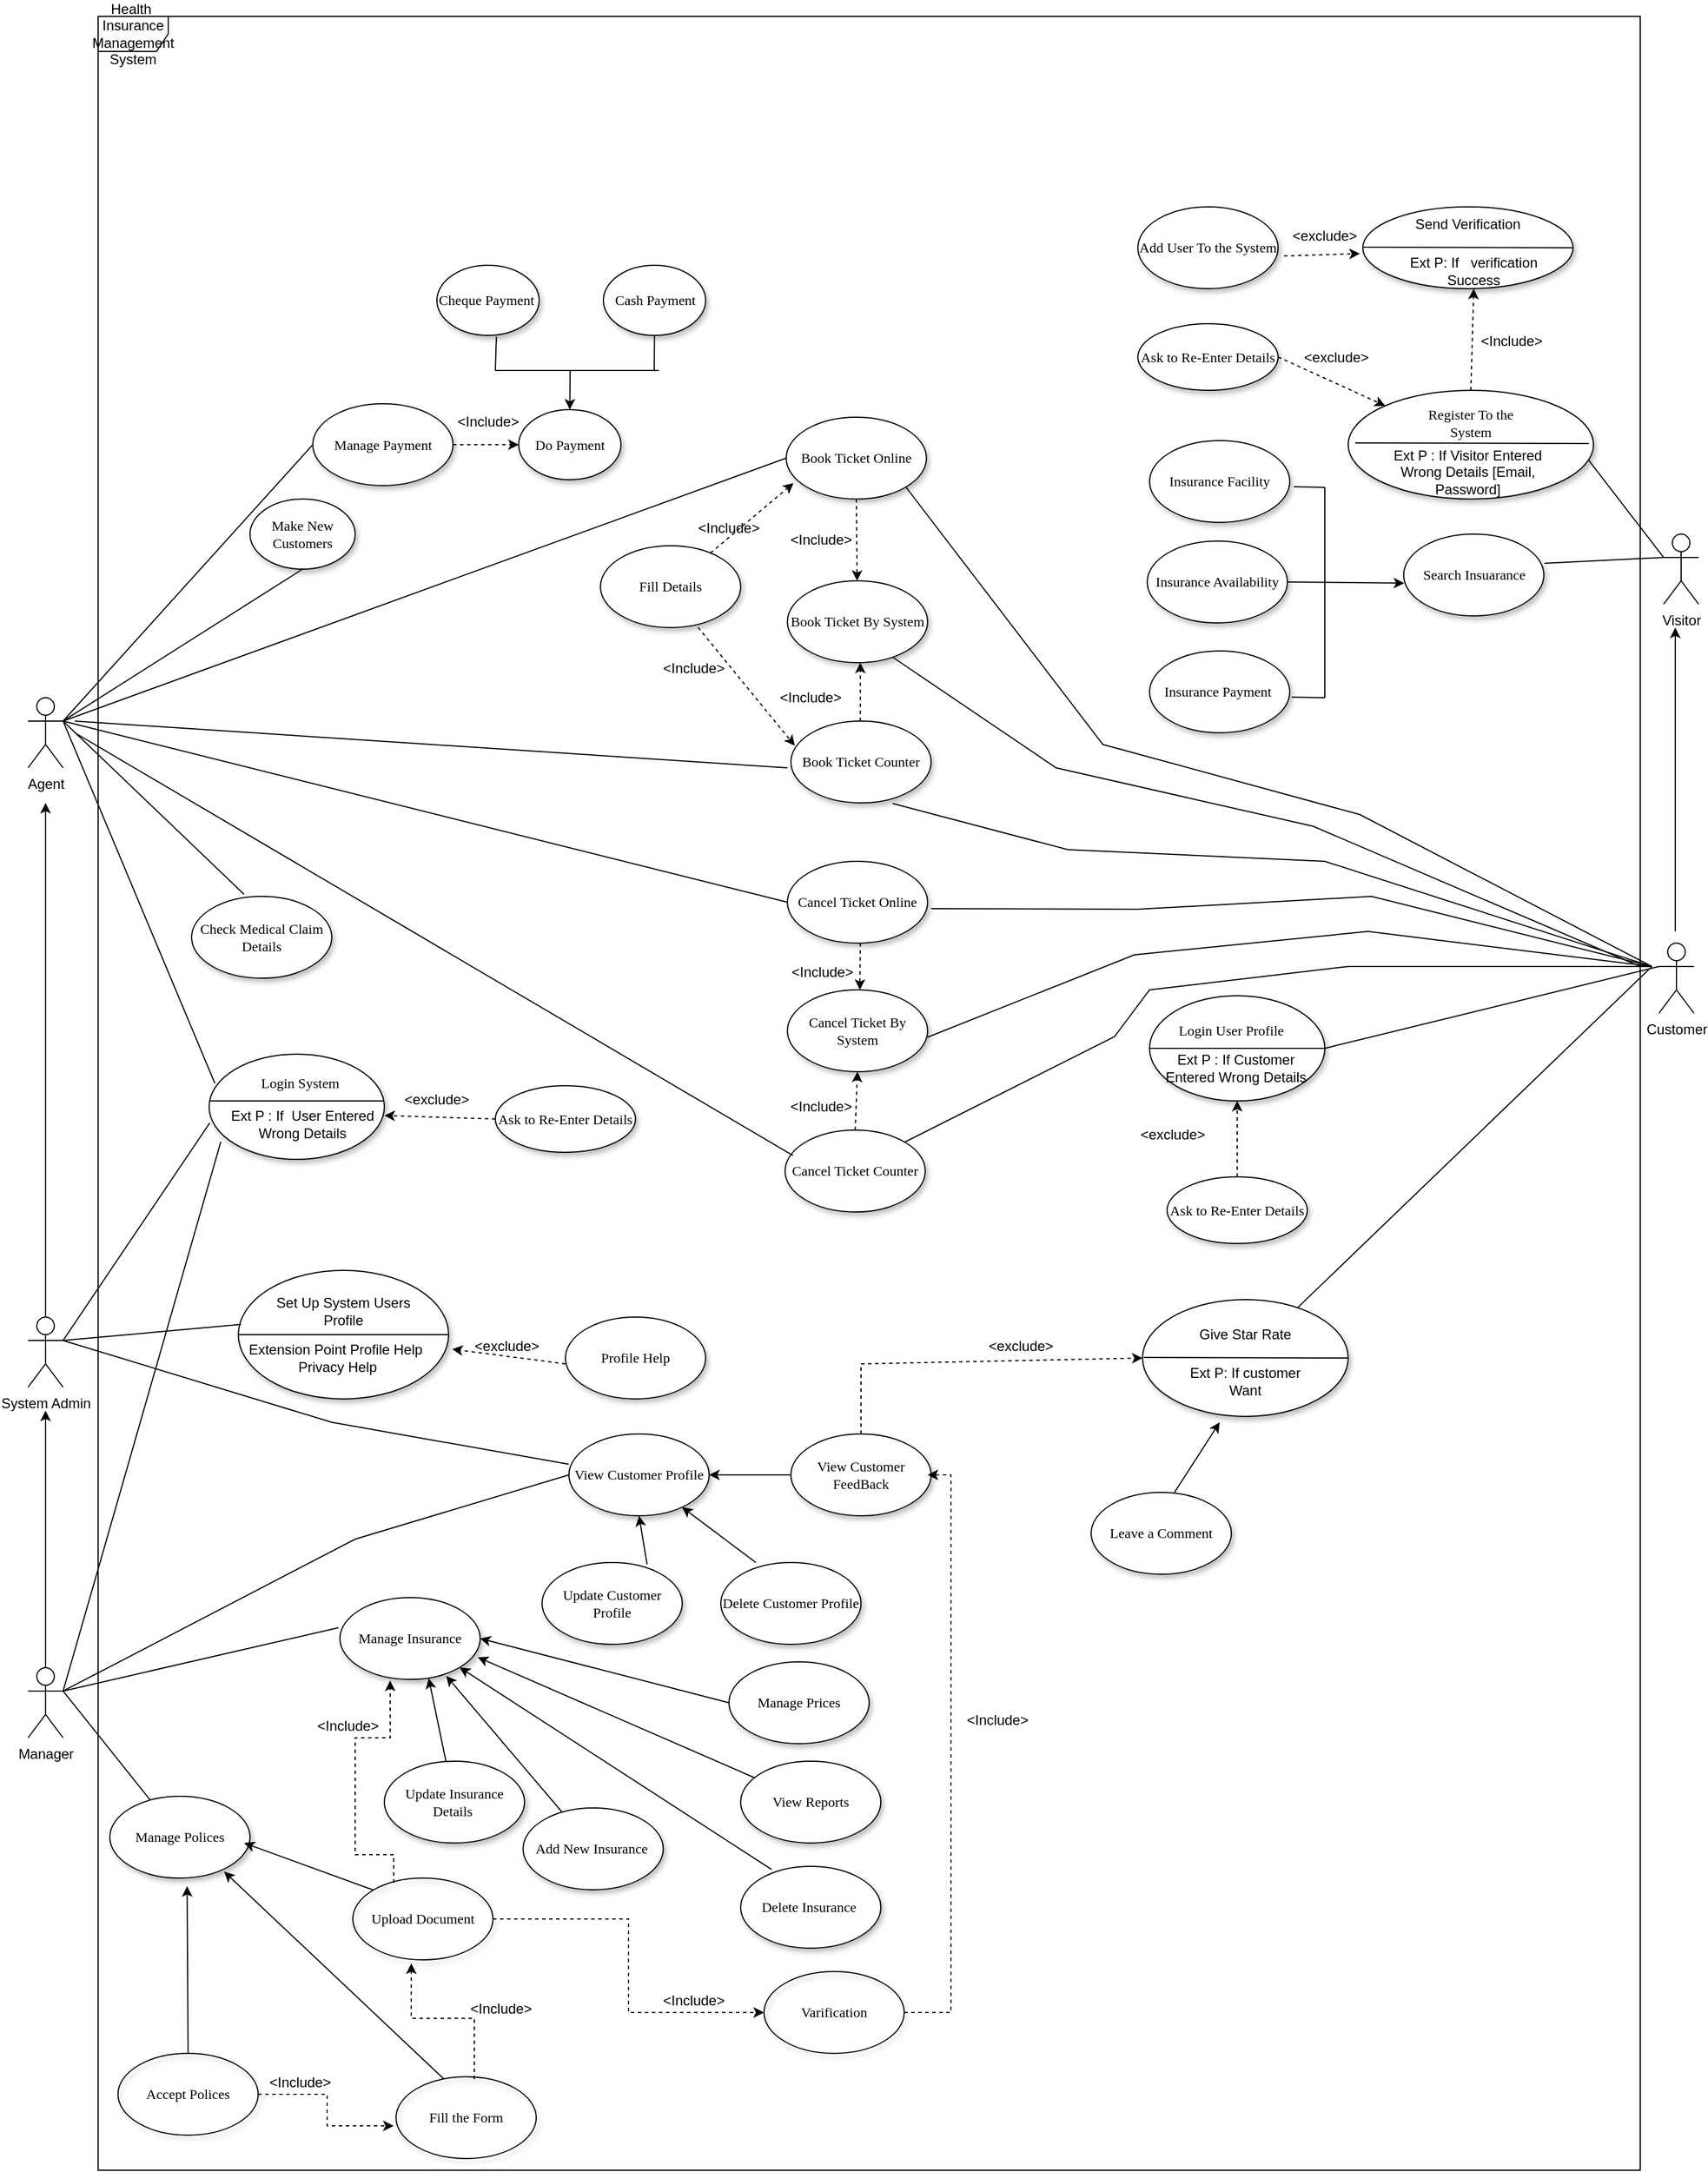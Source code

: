 <mxfile version="17.1.3" type="github"><diagram id="uJGwPPdDTHX9QC8XKyuE" name="Page-1"><mxGraphModel dx="572" dy="1862" grid="1" gridSize="10" guides="1" tooltips="1" connect="1" arrows="1" fold="1" page="1" pageScale="1" pageWidth="850" pageHeight="1100" math="0" shadow="0"><root><mxCell id="0"/><mxCell id="1" parent="0"/><mxCell id="yKrnhrEs9fii8439QQP5-1" value="Health&amp;nbsp; Insurance Management System" style="shape=umlFrame;whiteSpace=wrap;html=1;" parent="1" vertex="1"><mxGeometry x="1500" y="-363" width="1320" height="1843" as="geometry"/></mxCell><mxCell id="yKrnhrEs9fii8439QQP5-2" value="" style="ellipse;whiteSpace=wrap;html=1;rounded=0;shadow=1;comic=0;labelBackgroundColor=none;strokeWidth=1;fontFamily=Verdana;fontSize=12;align=center;" parent="1" vertex="1"><mxGeometry x="1595" y="525" width="150" height="90" as="geometry"/></mxCell><mxCell id="yKrnhrEs9fii8439QQP5-3" value="System Admin" style="shape=umlActor;verticalLabelPosition=bottom;verticalAlign=top;html=1;outlineConnect=0;" parent="1" vertex="1"><mxGeometry x="1440" y="750" width="30" height="60" as="geometry"/></mxCell><mxCell id="yKrnhrEs9fii8439QQP5-4" value="&amp;lt;Include&amp;gt;" style="text;html=1;strokeColor=none;fillColor=none;align=center;verticalAlign=middle;whiteSpace=wrap;rounded=0;" parent="1" vertex="1"><mxGeometry x="2089" y="555" width="60" height="30" as="geometry"/></mxCell><mxCell id="yKrnhrEs9fii8439QQP5-5" value="Fill Details" style="ellipse;whiteSpace=wrap;html=1;rounded=0;shadow=1;comic=0;labelBackgroundColor=none;strokeWidth=1;fontFamily=Verdana;fontSize=12;align=center;" parent="1" vertex="1"><mxGeometry x="1930" y="90" width="120" height="70" as="geometry"/></mxCell><mxCell id="yKrnhrEs9fii8439QQP5-6" value="" style="endArrow=classic;html=1;rounded=0;dashed=1;entryX=0.052;entryY=0.805;entryDx=0;entryDy=0;entryPerimeter=0;" parent="1" source="yKrnhrEs9fii8439QQP5-5" target="yKrnhrEs9fii8439QQP5-52" edge="1"><mxGeometry width="50" height="50" relative="1" as="geometry"><mxPoint x="610" y="120" as="sourcePoint"/><mxPoint x="1990" y="260" as="targetPoint"/><Array as="points"/></mxGeometry></mxCell><mxCell id="yKrnhrEs9fii8439QQP5-7" value="" style="endArrow=classic;html=1;rounded=0;dashed=1;exitX=0.696;exitY=0.998;exitDx=0;exitDy=0;exitPerimeter=0;entryX=0.028;entryY=0.301;entryDx=0;entryDy=0;entryPerimeter=0;" parent="1" source="yKrnhrEs9fii8439QQP5-5" target="yKrnhrEs9fii8439QQP5-56" edge="1"><mxGeometry width="50" height="50" relative="1" as="geometry"><mxPoint x="722.677" y="254.663" as="sourcePoint"/><mxPoint x="1860" y="470" as="targetPoint"/><Array as="points"/></mxGeometry></mxCell><mxCell id="yKrnhrEs9fii8439QQP5-8" value="&amp;lt;Include&amp;gt;" style="text;html=1;strokeColor=none;fillColor=none;align=center;verticalAlign=middle;whiteSpace=wrap;rounded=0;" parent="1" vertex="1"><mxGeometry x="1803.75" y="-31.5" width="60" height="30" as="geometry"/></mxCell><mxCell id="yKrnhrEs9fii8439QQP5-9" value="Visitor" style="shape=umlActor;verticalLabelPosition=bottom;verticalAlign=top;html=1;outlineConnect=0;" parent="1" vertex="1"><mxGeometry x="2840" y="80" width="30" height="60" as="geometry"/></mxCell><mxCell id="yKrnhrEs9fii8439QQP5-10" value="" style="ellipse;whiteSpace=wrap;html=1;rounded=0;shadow=1;comic=0;labelBackgroundColor=none;strokeWidth=1;fontFamily=Verdana;fontSize=12;align=center;" parent="1" vertex="1"><mxGeometry x="2570" y="-43" width="210" height="93" as="geometry"/></mxCell><mxCell id="yKrnhrEs9fii8439QQP5-11" value="Ext P : If Visitor Entered Wrong Details [Email, Password]" style="text;html=1;strokeColor=none;fillColor=none;align=center;verticalAlign=middle;whiteSpace=wrap;rounded=0;" parent="1" vertex="1"><mxGeometry x="2605" y="11.5" width="135" height="30" as="geometry"/></mxCell><mxCell id="yKrnhrEs9fii8439QQP5-12" value="&lt;span style=&quot;font-family: &amp;#34;verdana&amp;#34;&quot;&gt;Register To the System&lt;/span&gt;" style="text;html=1;strokeColor=none;fillColor=none;align=center;verticalAlign=middle;whiteSpace=wrap;rounded=0;" parent="1" vertex="1"><mxGeometry x="2630" y="-30" width="90" height="30" as="geometry"/></mxCell><mxCell id="yKrnhrEs9fii8439QQP5-13" value="" style="endArrow=none;html=1;rounded=0;exitX=0;exitY=0.5;exitDx=0;exitDy=0;entryX=1;entryY=0.5;entryDx=0;entryDy=0;" parent="1" edge="1"><mxGeometry width="50" height="50" relative="1" as="geometry"><mxPoint x="2576" y="2" as="sourcePoint"/><mxPoint x="2776" y="2.5" as="targetPoint"/></mxGeometry></mxCell><mxCell id="yKrnhrEs9fii8439QQP5-14" value="Ask to Re-Enter Details" style="ellipse;whiteSpace=wrap;html=1;rounded=0;shadow=1;comic=0;labelBackgroundColor=none;strokeWidth=1;fontFamily=Verdana;fontSize=12;align=center;" parent="1" vertex="1"><mxGeometry x="2390" y="-100" width="120" height="57" as="geometry"/></mxCell><mxCell id="yKrnhrEs9fii8439QQP5-15" value="&amp;lt;exclude&amp;gt;" style="text;html=1;strokeColor=none;fillColor=none;align=center;verticalAlign=middle;whiteSpace=wrap;rounded=0;" parent="1" vertex="1"><mxGeometry x="2530" y="-86.5" width="60" height="30" as="geometry"/></mxCell><mxCell id="yKrnhrEs9fii8439QQP5-16" value="" style="endArrow=classic;html=1;rounded=0;dashed=1;exitX=1;exitY=0.5;exitDx=0;exitDy=0;" parent="1" source="yKrnhrEs9fii8439QQP5-14" target="yKrnhrEs9fii8439QQP5-10" edge="1"><mxGeometry width="50" height="50" relative="1" as="geometry"><mxPoint x="2801.76" y="90" as="sourcePoint"/><mxPoint x="2680" y="101.82" as="targetPoint"/><Array as="points"/></mxGeometry></mxCell><mxCell id="yKrnhrEs9fii8439QQP5-17" value="" style="ellipse;whiteSpace=wrap;html=1;rounded=0;shadow=1;comic=0;labelBackgroundColor=none;strokeWidth=1;fontFamily=Verdana;fontSize=12;align=center;" parent="1" vertex="1"><mxGeometry x="2582.5" y="-200" width="180" height="70" as="geometry"/></mxCell><mxCell id="yKrnhrEs9fii8439QQP5-18" value="Send Verification" style="text;html=1;strokeColor=none;fillColor=none;align=center;verticalAlign=middle;whiteSpace=wrap;rounded=0;" parent="1" vertex="1"><mxGeometry x="2620" y="-200" width="105" height="30" as="geometry"/></mxCell><mxCell id="yKrnhrEs9fii8439QQP5-19" value="Ext P: If&amp;nbsp; &amp;nbsp;verification Success" style="text;html=1;strokeColor=none;fillColor=none;align=center;verticalAlign=middle;whiteSpace=wrap;rounded=0;" parent="1" vertex="1"><mxGeometry x="2615" y="-160" width="125" height="30" as="geometry"/></mxCell><mxCell id="yKrnhrEs9fii8439QQP5-20" value="" style="endArrow=none;html=1;rounded=0;exitX=0;exitY=0.5;exitDx=0;exitDy=0;entryX=1;entryY=0.5;entryDx=0;entryDy=0;" parent="1" target="yKrnhrEs9fii8439QQP5-17" edge="1"><mxGeometry width="50" height="50" relative="1" as="geometry"><mxPoint x="2582.5" y="-165.5" as="sourcePoint"/><mxPoint x="2782.5" y="-165" as="targetPoint"/></mxGeometry></mxCell><mxCell id="yKrnhrEs9fii8439QQP5-21" value="" style="endArrow=classic;html=1;rounded=0;dashed=1;entryX=0.5;entryY=1;entryDx=0;entryDy=0;exitX=0.5;exitY=0;exitDx=0;exitDy=0;" parent="1" source="yKrnhrEs9fii8439QQP5-10" target="yKrnhrEs9fii8439QQP5-19" edge="1"><mxGeometry width="50" height="50" relative="1" as="geometry"><mxPoint x="2685" y="120" as="sourcePoint"/><mxPoint x="2685" y="60" as="targetPoint"/><Array as="points"/></mxGeometry></mxCell><mxCell id="yKrnhrEs9fii8439QQP5-22" value="&amp;lt;Include&amp;gt;" style="text;html=1;strokeColor=none;fillColor=none;align=center;verticalAlign=middle;whiteSpace=wrap;rounded=0;" parent="1" vertex="1"><mxGeometry x="2680" y="-100" width="60" height="30" as="geometry"/></mxCell><mxCell id="yKrnhrEs9fii8439QQP5-23" value="Add User To the System" style="ellipse;whiteSpace=wrap;html=1;rounded=0;shadow=1;comic=0;labelBackgroundColor=none;strokeWidth=1;fontFamily=Verdana;fontSize=12;align=center;" parent="1" vertex="1"><mxGeometry x="2390" y="-200" width="120" height="70" as="geometry"/></mxCell><mxCell id="yKrnhrEs9fii8439QQP5-24" value="" style="endArrow=classic;html=1;rounded=0;dashed=1;exitX=1.042;exitY=0.6;exitDx=0;exitDy=0;exitPerimeter=0;" parent="1" source="yKrnhrEs9fii8439QQP5-23" edge="1"><mxGeometry width="50" height="50" relative="1" as="geometry"><mxPoint x="2685" y="120" as="sourcePoint"/><mxPoint x="2580" y="-160" as="targetPoint"/><Array as="points"/></mxGeometry></mxCell><mxCell id="yKrnhrEs9fii8439QQP5-25" value="&amp;lt;exclude&amp;gt;" style="text;html=1;strokeColor=none;fillColor=none;align=center;verticalAlign=middle;whiteSpace=wrap;rounded=0;" parent="1" vertex="1"><mxGeometry x="2520" y="-190" width="60" height="30" as="geometry"/></mxCell><mxCell id="yKrnhrEs9fii8439QQP5-26" value="" style="endArrow=none;html=1;rounded=0;entryX=0;entryY=0.333;entryDx=0;entryDy=0;entryPerimeter=0;exitX=0.981;exitY=0.645;exitDx=0;exitDy=0;exitPerimeter=0;" parent="1" source="yKrnhrEs9fii8439QQP5-10" target="yKrnhrEs9fii8439QQP5-9" edge="1"><mxGeometry width="50" height="50" relative="1" as="geometry"><mxPoint x="2270" y="40" as="sourcePoint"/><mxPoint x="2320" y="-10" as="targetPoint"/></mxGeometry></mxCell><mxCell id="yKrnhrEs9fii8439QQP5-27" value="Search Insuarance" style="ellipse;whiteSpace=wrap;html=1;rounded=0;shadow=1;comic=0;labelBackgroundColor=none;strokeWidth=1;fontFamily=Verdana;fontSize=12;align=center;" parent="1" vertex="1"><mxGeometry x="2617.5" y="80" width="120" height="70" as="geometry"/></mxCell><mxCell id="yKrnhrEs9fii8439QQP5-28" value="" style="endArrow=none;html=1;rounded=0;exitX=0;exitY=0.333;exitDx=0;exitDy=0;exitPerimeter=0;entryX=1.004;entryY=0.357;entryDx=0;entryDy=0;entryPerimeter=0;" parent="1" source="yKrnhrEs9fii8439QQP5-9" target="yKrnhrEs9fii8439QQP5-27" edge="1"><mxGeometry width="50" height="50" relative="1" as="geometry"><mxPoint x="2270" y="150" as="sourcePoint"/><mxPoint x="2320" y="100" as="targetPoint"/></mxGeometry></mxCell><mxCell id="yKrnhrEs9fii8439QQP5-29" value="Insurance Facility" style="ellipse;whiteSpace=wrap;html=1;rounded=0;shadow=1;comic=0;labelBackgroundColor=none;strokeWidth=1;fontFamily=Verdana;fontSize=12;align=center;" parent="1" vertex="1"><mxGeometry x="2400" width="120" height="70" as="geometry"/></mxCell><mxCell id="yKrnhrEs9fii8439QQP5-30" value="Insurance Availability" style="ellipse;whiteSpace=wrap;html=1;rounded=0;shadow=1;comic=0;labelBackgroundColor=none;strokeWidth=1;fontFamily=Verdana;fontSize=12;align=center;" parent="1" vertex="1"><mxGeometry x="2398" y="86" width="120" height="70" as="geometry"/></mxCell><mxCell id="yKrnhrEs9fii8439QQP5-31" value="Insurance Payment&amp;nbsp;" style="ellipse;whiteSpace=wrap;html=1;rounded=0;shadow=1;comic=0;labelBackgroundColor=none;strokeWidth=1;fontFamily=Verdana;fontSize=12;align=center;" parent="1" vertex="1"><mxGeometry x="2400" y="180" width="120" height="70" as="geometry"/></mxCell><mxCell id="yKrnhrEs9fii8439QQP5-32" value="" style="endArrow=none;html=1;rounded=0;entryX=1.029;entryY=0.565;entryDx=0;entryDy=0;entryPerimeter=0;" parent="1" target="yKrnhrEs9fii8439QQP5-29" edge="1"><mxGeometry width="50" height="50" relative="1" as="geometry"><mxPoint x="2550" y="40" as="sourcePoint"/><mxPoint x="2500" y="80" as="targetPoint"/></mxGeometry></mxCell><mxCell id="yKrnhrEs9fii8439QQP5-33" value="" style="endArrow=none;html=1;rounded=0;entryX=1.014;entryY=0.565;entryDx=0;entryDy=0;entryPerimeter=0;" parent="1" target="yKrnhrEs9fii8439QQP5-31" edge="1"><mxGeometry width="50" height="50" relative="1" as="geometry"><mxPoint x="2550" y="220" as="sourcePoint"/><mxPoint x="2450" y="200" as="targetPoint"/></mxGeometry></mxCell><mxCell id="yKrnhrEs9fii8439QQP5-34" value="" style="endArrow=none;html=1;rounded=0;" parent="1" edge="1"><mxGeometry width="50" height="50" relative="1" as="geometry"><mxPoint x="2550" y="40" as="sourcePoint"/><mxPoint x="2550" y="220" as="targetPoint"/></mxGeometry></mxCell><mxCell id="yKrnhrEs9fii8439QQP5-35" value="" style="endArrow=classic;html=1;rounded=0;entryX=0.004;entryY=0.6;entryDx=0;entryDy=0;entryPerimeter=0;exitX=1;exitY=0.5;exitDx=0;exitDy=0;" parent="1" source="yKrnhrEs9fii8439QQP5-30" target="yKrnhrEs9fii8439QQP5-27" edge="1"><mxGeometry width="50" height="50" relative="1" as="geometry"><mxPoint x="2270" y="140" as="sourcePoint"/><mxPoint x="2320" y="90" as="targetPoint"/></mxGeometry></mxCell><mxCell id="yKrnhrEs9fii8439QQP5-36" value="Customer" style="shape=umlActor;verticalLabelPosition=bottom;verticalAlign=top;html=1;outlineConnect=0;" parent="1" vertex="1"><mxGeometry x="2836" y="430" width="30" height="60" as="geometry"/></mxCell><mxCell id="yKrnhrEs9fii8439QQP5-37" value="" style="endArrow=classic;html=1;rounded=0;" parent="1" edge="1"><mxGeometry width="50" height="50" relative="1" as="geometry"><mxPoint x="2850" y="420" as="sourcePoint"/><mxPoint x="2850" y="160" as="targetPoint"/></mxGeometry></mxCell><mxCell id="yKrnhrEs9fii8439QQP5-38" value="" style="ellipse;whiteSpace=wrap;html=1;rounded=0;shadow=1;comic=0;labelBackgroundColor=none;strokeWidth=1;fontFamily=Verdana;fontSize=12;align=center;" parent="1" vertex="1"><mxGeometry x="2400" y="475" width="150" height="90" as="geometry"/></mxCell><mxCell id="yKrnhrEs9fii8439QQP5-39" value="&lt;span style=&quot;font-family: &amp;#34;verdana&amp;#34;&quot;&gt;Login User Profile&lt;/span&gt;" style="text;html=1;strokeColor=none;fillColor=none;align=center;verticalAlign=middle;whiteSpace=wrap;rounded=0;" parent="1" vertex="1"><mxGeometry x="2410" y="490" width="120" height="30" as="geometry"/></mxCell><mxCell id="yKrnhrEs9fii8439QQP5-40" value="Ext P : If Customer Entered Wrong Details" style="text;html=1;strokeColor=none;fillColor=none;align=center;verticalAlign=middle;whiteSpace=wrap;rounded=0;" parent="1" vertex="1"><mxGeometry x="2404" y="522" width="140" height="30" as="geometry"/></mxCell><mxCell id="yKrnhrEs9fii8439QQP5-41" value="" style="endArrow=none;html=1;rounded=0;exitX=0;exitY=0.5;exitDx=0;exitDy=0;entryX=1;entryY=0.5;entryDx=0;entryDy=0;" parent="1" source="yKrnhrEs9fii8439QQP5-38" target="yKrnhrEs9fii8439QQP5-38" edge="1"><mxGeometry width="50" height="50" relative="1" as="geometry"><mxPoint x="2411.42" y="520.01" as="sourcePoint"/><mxPoint x="2540" y="520" as="targetPoint"/></mxGeometry></mxCell><mxCell id="yKrnhrEs9fii8439QQP5-42" value="Leave a Comment" style="ellipse;whiteSpace=wrap;html=1;rounded=0;shadow=1;comic=0;labelBackgroundColor=none;strokeWidth=1;fontFamily=Verdana;fontSize=12;align=center;" parent="1" vertex="1"><mxGeometry x="2350" y="900" width="120" height="70" as="geometry"/></mxCell><mxCell id="yKrnhrEs9fii8439QQP5-43" value="" style="endArrow=classic;html=1;rounded=0;dashed=1;exitX=0.5;exitY=0;exitDx=0;exitDy=0;entryX=0.5;entryY=1;entryDx=0;entryDy=0;" parent="1" source="yKrnhrEs9fii8439QQP5-47" target="yKrnhrEs9fii8439QQP5-38" edge="1"><mxGeometry width="50" height="50" relative="1" as="geometry"><mxPoint x="2378.96" y="640.98" as="sourcePoint"/><mxPoint x="2450" y="560" as="targetPoint"/><Array as="points"/></mxGeometry></mxCell><mxCell id="yKrnhrEs9fii8439QQP5-44" value="&amp;lt;exclude&amp;gt;" style="text;html=1;strokeColor=none;fillColor=none;align=center;verticalAlign=middle;whiteSpace=wrap;rounded=0;" parent="1" vertex="1"><mxGeometry x="2390" y="579" width="60" height="30" as="geometry"/></mxCell><mxCell id="yKrnhrEs9fii8439QQP5-45" value="" style="endArrow=none;html=1;rounded=0;exitX=0;exitY=0.333;exitDx=0;exitDy=0;exitPerimeter=0;entryX=1;entryY=0.5;entryDx=0;entryDy=0;" parent="1" source="yKrnhrEs9fii8439QQP5-36" target="yKrnhrEs9fii8439QQP5-38" edge="1"><mxGeometry width="50" height="50" relative="1" as="geometry"><mxPoint x="2850" y="110" as="sourcePoint"/><mxPoint x="2747.98" y="114.99" as="targetPoint"/></mxGeometry></mxCell><mxCell id="yKrnhrEs9fii8439QQP5-46" value="" style="ellipse;whiteSpace=wrap;html=1;rounded=0;shadow=1;comic=0;labelBackgroundColor=none;strokeWidth=1;fontFamily=Verdana;fontSize=12;align=center;" parent="1" vertex="1"><mxGeometry x="2394" y="735" width="176" height="100" as="geometry"/></mxCell><mxCell id="yKrnhrEs9fii8439QQP5-47" value="Ask to Re-Enter Details" style="ellipse;whiteSpace=wrap;html=1;rounded=0;shadow=1;comic=0;labelBackgroundColor=none;strokeWidth=1;fontFamily=Verdana;fontSize=12;align=center;" parent="1" vertex="1"><mxGeometry x="2415" y="630" width="120" height="57" as="geometry"/></mxCell><mxCell id="yKrnhrEs9fii8439QQP5-48" value="Give Star Rate" style="text;html=1;strokeColor=none;fillColor=none;align=center;verticalAlign=middle;whiteSpace=wrap;rounded=0;" parent="1" vertex="1"><mxGeometry x="2427" y="750" width="110" height="30" as="geometry"/></mxCell><mxCell id="yKrnhrEs9fii8439QQP5-49" value="" style="endArrow=none;html=1;rounded=0;exitX=0;exitY=0.5;exitDx=0;exitDy=0;entryX=1;entryY=0.5;entryDx=0;entryDy=0;" parent="1" target="yKrnhrEs9fii8439QQP5-46" edge="1"><mxGeometry width="50" height="50" relative="1" as="geometry"><mxPoint x="2395" y="784.5" as="sourcePoint"/><mxPoint x="2545" y="784.5" as="targetPoint"/></mxGeometry></mxCell><mxCell id="yKrnhrEs9fii8439QQP5-50" value="Ext P: If customer Want" style="text;html=1;strokeColor=none;fillColor=none;align=center;verticalAlign=middle;whiteSpace=wrap;rounded=0;" parent="1" vertex="1"><mxGeometry x="2427" y="790" width="110" height="30" as="geometry"/></mxCell><mxCell id="yKrnhrEs9fii8439QQP5-51" value="" style="endArrow=none;html=1;rounded=0;" parent="1" target="yKrnhrEs9fii8439QQP5-46" edge="1"><mxGeometry width="50" height="50" relative="1" as="geometry"><mxPoint x="2830" y="450" as="sourcePoint"/><mxPoint x="2560" y="530" as="targetPoint"/></mxGeometry></mxCell><mxCell id="yKrnhrEs9fii8439QQP5-52" value="Book Ticket Online" style="ellipse;whiteSpace=wrap;html=1;rounded=0;shadow=1;comic=0;labelBackgroundColor=none;strokeWidth=1;fontFamily=Verdana;fontSize=12;align=center;" parent="1" vertex="1"><mxGeometry x="2089" y="-20" width="120" height="70" as="geometry"/></mxCell><mxCell id="yKrnhrEs9fii8439QQP5-53" value="Cancel Ticket Counter" style="ellipse;whiteSpace=wrap;html=1;rounded=0;shadow=1;comic=0;labelBackgroundColor=none;strokeWidth=1;fontFamily=Verdana;fontSize=12;align=center;" parent="1" vertex="1"><mxGeometry x="2088" y="590" width="120" height="70" as="geometry"/></mxCell><mxCell id="yKrnhrEs9fii8439QQP5-54" value="Cancel Ticket By System" style="ellipse;whiteSpace=wrap;html=1;rounded=0;shadow=1;comic=0;labelBackgroundColor=none;strokeWidth=1;fontFamily=Verdana;fontSize=12;align=center;" parent="1" vertex="1"><mxGeometry x="2090" y="470" width="120" height="70" as="geometry"/></mxCell><mxCell id="yKrnhrEs9fii8439QQP5-55" value="Cancel Ticket Online" style="ellipse;whiteSpace=wrap;html=1;rounded=0;shadow=1;comic=0;labelBackgroundColor=none;strokeWidth=1;fontFamily=Verdana;fontSize=12;align=center;" parent="1" vertex="1"><mxGeometry x="2090" y="360" width="120" height="70" as="geometry"/></mxCell><mxCell id="yKrnhrEs9fii8439QQP5-56" value="Book Ticket Counter" style="ellipse;whiteSpace=wrap;html=1;rounded=0;shadow=1;comic=0;labelBackgroundColor=none;strokeWidth=1;fontFamily=Verdana;fontSize=12;align=center;" parent="1" vertex="1"><mxGeometry x="2093" y="240" width="120" height="70" as="geometry"/></mxCell><mxCell id="yKrnhrEs9fii8439QQP5-57" value="Book Ticket By System" style="ellipse;whiteSpace=wrap;html=1;rounded=0;shadow=1;comic=0;labelBackgroundColor=none;strokeWidth=1;fontFamily=Verdana;fontSize=12;align=center;" parent="1" vertex="1"><mxGeometry x="2090" y="120" width="120" height="70" as="geometry"/></mxCell><mxCell id="yKrnhrEs9fii8439QQP5-58" value="" style="endArrow=none;html=1;rounded=0;entryX=1;entryY=0;entryDx=0;entryDy=0;" parent="1" target="yKrnhrEs9fii8439QQP5-53" edge="1"><mxGeometry width="50" height="50" relative="1" as="geometry"><mxPoint x="2830" y="450" as="sourcePoint"/><mxPoint x="2560" y="530" as="targetPoint"/><Array as="points"><mxPoint x="2570" y="450"/><mxPoint x="2400" y="470"/><mxPoint x="2370" y="510"/></Array></mxGeometry></mxCell><mxCell id="yKrnhrEs9fii8439QQP5-59" value="" style="endArrow=none;html=1;rounded=0;entryX=1;entryY=0;entryDx=0;entryDy=0;" parent="1" edge="1"><mxGeometry width="50" height="50" relative="1" as="geometry"><mxPoint x="2830" y="450" as="sourcePoint"/><mxPoint x="2210.002" y="510.508" as="targetPoint"/><Array as="points"><mxPoint x="2587" y="420"/><mxPoint x="2387" y="440"/></Array></mxGeometry></mxCell><mxCell id="yKrnhrEs9fii8439QQP5-60" value="" style="endArrow=none;html=1;rounded=0;entryX=1;entryY=0;entryDx=0;entryDy=0;" parent="1" edge="1"><mxGeometry width="50" height="50" relative="1" as="geometry"><mxPoint x="2830" y="450" as="sourcePoint"/><mxPoint x="2213.002" y="400.508" as="targetPoint"/><Array as="points"><mxPoint x="2590" y="390"/><mxPoint x="2390" y="401"/></Array></mxGeometry></mxCell><mxCell id="yKrnhrEs9fii8439QQP5-61" value="" style="endArrow=none;html=1;rounded=0;entryX=1;entryY=0;entryDx=0;entryDy=0;" parent="1" edge="1"><mxGeometry width="50" height="50" relative="1" as="geometry"><mxPoint x="2830" y="450" as="sourcePoint"/><mxPoint x="2180.002" y="310.508" as="targetPoint"/><Array as="points"><mxPoint x="2550" y="360"/><mxPoint x="2330" y="350"/></Array></mxGeometry></mxCell><mxCell id="yKrnhrEs9fii8439QQP5-62" value="" style="endArrow=none;html=1;rounded=0;entryX=1;entryY=0;entryDx=0;entryDy=0;" parent="1" edge="1"><mxGeometry width="50" height="50" relative="1" as="geometry"><mxPoint x="2820" y="450" as="sourcePoint"/><mxPoint x="2180.002" y="185.258" as="targetPoint"/><Array as="points"><mxPoint x="2540" y="330"/><mxPoint x="2320" y="280"/></Array></mxGeometry></mxCell><mxCell id="yKrnhrEs9fii8439QQP5-63" value="" style="endArrow=none;html=1;rounded=0;entryX=1;entryY=1;entryDx=0;entryDy=0;" parent="1" target="yKrnhrEs9fii8439QQP5-52" edge="1"><mxGeometry width="50" height="50" relative="1" as="geometry"><mxPoint x="2830" y="450" as="sourcePoint"/><mxPoint x="2190.002" y="195.258" as="targetPoint"/><Array as="points"><mxPoint x="2580" y="320"/><mxPoint x="2360" y="260"/></Array></mxGeometry></mxCell><mxCell id="yKrnhrEs9fii8439QQP5-64" value="" style="endArrow=classic;html=1;rounded=0;dashed=1;exitX=0.5;exitY=1;exitDx=0;exitDy=0;" parent="1" source="yKrnhrEs9fii8439QQP5-52" target="yKrnhrEs9fii8439QQP5-57" edge="1"><mxGeometry width="50" height="50" relative="1" as="geometry"><mxPoint x="1610" y="330" as="sourcePoint"/><mxPoint x="1600" y="400" as="targetPoint"/><Array as="points"/></mxGeometry></mxCell><mxCell id="yKrnhrEs9fii8439QQP5-65" value="" style="endArrow=classic;html=1;rounded=0;dashed=1;" parent="1" edge="1"><mxGeometry width="50" height="50" relative="1" as="geometry"><mxPoint x="2152.41" y="430" as="sourcePoint"/><mxPoint x="2152" y="470" as="targetPoint"/><Array as="points"/></mxGeometry></mxCell><mxCell id="yKrnhrEs9fii8439QQP5-66" value="" style="endArrow=classic;html=1;rounded=0;dashed=1;exitX=0.5;exitY=0;exitDx=0;exitDy=0;entryX=0.5;entryY=1;entryDx=0;entryDy=0;" parent="1" source="yKrnhrEs9fii8439QQP5-53" target="yKrnhrEs9fii8439QQP5-54" edge="1"><mxGeometry width="50" height="50" relative="1" as="geometry"><mxPoint x="1848.96" y="598.49" as="sourcePoint"/><mxPoint x="1840" y="541.5" as="targetPoint"/><Array as="points"/></mxGeometry></mxCell><mxCell id="yKrnhrEs9fii8439QQP5-67" value="&amp;lt;Include&amp;gt;" style="text;html=1;strokeColor=none;fillColor=none;align=center;verticalAlign=middle;whiteSpace=wrap;rounded=0;" parent="1" vertex="1"><mxGeometry x="2090" y="440" width="60" height="30" as="geometry"/></mxCell><mxCell id="yKrnhrEs9fii8439QQP5-68" value="" style="endArrow=classic;html=1;rounded=0;dashed=1;exitX=0.5;exitY=0;exitDx=0;exitDy=0;entryX=0.5;entryY=1;entryDx=0;entryDy=0;" parent="1" edge="1"><mxGeometry width="50" height="50" relative="1" as="geometry"><mxPoint x="2152.41" y="240" as="sourcePoint"/><mxPoint x="2152.41" y="190" as="targetPoint"/><Array as="points"/></mxGeometry></mxCell><mxCell id="yKrnhrEs9fii8439QQP5-69" value="&amp;lt;Include&amp;gt;" style="text;html=1;strokeColor=none;fillColor=none;align=center;verticalAlign=middle;whiteSpace=wrap;rounded=0;" parent="1" vertex="1"><mxGeometry x="2080" y="205" width="60" height="30" as="geometry"/></mxCell><mxCell id="yKrnhrEs9fii8439QQP5-70" value="&amp;lt;Include&amp;gt;" style="text;html=1;strokeColor=none;fillColor=none;align=center;verticalAlign=middle;whiteSpace=wrap;rounded=0;" parent="1" vertex="1"><mxGeometry x="2089" y="70" width="60" height="30" as="geometry"/></mxCell><mxCell id="yKrnhrEs9fii8439QQP5-71" value="&amp;lt;Include&amp;gt;" style="text;html=1;strokeColor=none;fillColor=none;align=center;verticalAlign=middle;whiteSpace=wrap;rounded=0;" parent="1" vertex="1"><mxGeometry x="2010" y="60" width="60" height="30" as="geometry"/></mxCell><mxCell id="yKrnhrEs9fii8439QQP5-72" value="&amp;lt;Include&amp;gt;" style="text;html=1;strokeColor=none;fillColor=none;align=center;verticalAlign=middle;whiteSpace=wrap;rounded=0;" parent="1" vertex="1"><mxGeometry x="1980" y="180" width="60" height="30" as="geometry"/></mxCell><mxCell id="yKrnhrEs9fii8439QQP5-73" value="Agent" style="shape=umlActor;verticalLabelPosition=bottom;verticalAlign=top;html=1;outlineConnect=0;" parent="1" vertex="1"><mxGeometry x="1440" y="220" width="30" height="60" as="geometry"/></mxCell><mxCell id="yKrnhrEs9fii8439QQP5-74" value="Make New Customers" style="ellipse;whiteSpace=wrap;html=1;rounded=0;shadow=1;comic=0;labelBackgroundColor=none;strokeWidth=1;fontFamily=Verdana;fontSize=12;align=center;" parent="1" vertex="1"><mxGeometry x="1630" y="50" width="90" height="60" as="geometry"/></mxCell><mxCell id="yKrnhrEs9fii8439QQP5-75" value="" style="endArrow=classic;html=1;rounded=0;exitX=0.5;exitY=0;exitDx=0;exitDy=0;exitPerimeter=0;" parent="1" source="yKrnhrEs9fii8439QQP5-3" edge="1"><mxGeometry width="50" height="50" relative="1" as="geometry"><mxPoint x="1640" y="250" as="sourcePoint"/><mxPoint x="1455" y="310" as="targetPoint"/></mxGeometry></mxCell><mxCell id="yKrnhrEs9fii8439QQP5-76" value="" style="endArrow=none;html=1;rounded=0;exitX=1;exitY=0.333;exitDx=0;exitDy=0;exitPerimeter=0;entryX=0.5;entryY=1;entryDx=0;entryDy=0;" parent="1" source="yKrnhrEs9fii8439QQP5-73" target="yKrnhrEs9fii8439QQP5-74" edge="1"><mxGeometry width="50" height="50" relative="1" as="geometry"><mxPoint x="1640" y="250" as="sourcePoint"/><mxPoint x="1690" y="200" as="targetPoint"/></mxGeometry></mxCell><mxCell id="yKrnhrEs9fii8439QQP5-77" value="Check Medical Claim Details" style="ellipse;whiteSpace=wrap;html=1;rounded=0;shadow=1;comic=0;labelBackgroundColor=none;strokeWidth=1;fontFamily=Verdana;fontSize=12;align=center;" parent="1" vertex="1"><mxGeometry x="1580" y="390" width="120" height="70" as="geometry"/></mxCell><mxCell id="yKrnhrEs9fii8439QQP5-78" value="" style="endArrow=none;html=1;rounded=0;exitX=1;exitY=0.333;exitDx=0;exitDy=0;exitPerimeter=0;entryX=0.373;entryY=-0.027;entryDx=0;entryDy=0;entryPerimeter=0;" parent="1" source="yKrnhrEs9fii8439QQP5-73" target="yKrnhrEs9fii8439QQP5-77" edge="1"><mxGeometry width="50" height="50" relative="1" as="geometry"><mxPoint x="1480" y="250" as="sourcePoint"/><mxPoint x="1615" y="-90" as="targetPoint"/></mxGeometry></mxCell><mxCell id="yKrnhrEs9fii8439QQP5-79" value="Manage Insurance" style="ellipse;whiteSpace=wrap;html=1;rounded=0;shadow=1;comic=0;labelBackgroundColor=none;strokeWidth=1;fontFamily=Verdana;fontSize=12;align=center;" parent="1" vertex="1"><mxGeometry x="1707" y="990" width="120" height="70" as="geometry"/></mxCell><mxCell id="yKrnhrEs9fii8439QQP5-80" value="Manage Polices" style="ellipse;whiteSpace=wrap;html=1;rounded=0;shadow=1;comic=0;labelBackgroundColor=none;strokeWidth=1;fontFamily=Verdana;fontSize=12;align=center;" parent="1" vertex="1"><mxGeometry x="1510" y="1160" width="120" height="70" as="geometry"/></mxCell><mxCell id="yKrnhrEs9fii8439QQP5-81" value="Profile Help" style="ellipse;whiteSpace=wrap;html=1;rounded=0;shadow=1;comic=0;labelBackgroundColor=none;strokeWidth=1;fontFamily=Verdana;fontSize=12;align=center;" parent="1" vertex="1"><mxGeometry x="1900" y="750" width="120" height="70" as="geometry"/></mxCell><mxCell id="yKrnhrEs9fii8439QQP5-82" value="&amp;lt;exclude&amp;gt;" style="text;html=1;strokeColor=none;fillColor=none;align=center;verticalAlign=middle;whiteSpace=wrap;rounded=0;" parent="1" vertex="1"><mxGeometry x="1820" y="760" width="60" height="30" as="geometry"/></mxCell><mxCell id="yKrnhrEs9fii8439QQP5-83" value="&amp;nbsp;" style="ellipse;whiteSpace=wrap;html=1;rounded=0;shadow=1;comic=0;labelBackgroundColor=none;strokeWidth=1;fontFamily=Verdana;fontSize=12;align=center;" parent="1" vertex="1"><mxGeometry x="1620" y="710" width="180" height="110" as="geometry"/></mxCell><mxCell id="yKrnhrEs9fii8439QQP5-84" value="Set Up System Users Profile" style="text;html=1;strokeColor=none;fillColor=none;align=center;verticalAlign=middle;whiteSpace=wrap;rounded=0;" parent="1" vertex="1"><mxGeometry x="1650" y="730" width="120" height="30" as="geometry"/></mxCell><mxCell id="yKrnhrEs9fii8439QQP5-85" value="Extension Point Profile Help&amp;nbsp;&lt;br&gt;Privacy Help" style="text;html=1;strokeColor=none;fillColor=none;align=center;verticalAlign=middle;whiteSpace=wrap;rounded=0;" parent="1" vertex="1"><mxGeometry x="1620" y="770" width="170" height="30" as="geometry"/></mxCell><mxCell id="yKrnhrEs9fii8439QQP5-86" value="" style="endArrow=none;html=1;rounded=0;exitX=0;exitY=0.5;exitDx=0;exitDy=0;entryX=1;entryY=0.5;entryDx=0;entryDy=0;" parent="1" edge="1"><mxGeometry width="50" height="50" relative="1" as="geometry"><mxPoint x="1620" y="765" as="sourcePoint"/><mxPoint x="1800" y="765" as="targetPoint"/></mxGeometry></mxCell><mxCell id="yKrnhrEs9fii8439QQP5-87" value="" style="endArrow=classic;html=1;rounded=0;dashed=1;entryX=1.017;entryY=0.613;entryDx=0;entryDy=0;entryPerimeter=0;" parent="1" target="yKrnhrEs9fii8439QQP5-83" edge="1"><mxGeometry width="50" height="50" relative="1" as="geometry"><mxPoint x="1900" y="790" as="sourcePoint"/><mxPoint x="1789.12" y="801.82" as="targetPoint"/><Array as="points"/></mxGeometry></mxCell><mxCell id="yKrnhrEs9fii8439QQP5-88" value="" style="endArrow=none;html=1;rounded=0;exitX=1;exitY=0.333;exitDx=0;exitDy=0;exitPerimeter=0;entryX=0.013;entryY=0.421;entryDx=0;entryDy=0;entryPerimeter=0;" parent="1" source="yKrnhrEs9fii8439QQP5-3" target="yKrnhrEs9fii8439QQP5-83" edge="1"><mxGeometry width="50" height="50" relative="1" as="geometry"><mxPoint x="1480" y="250" as="sourcePoint"/><mxPoint x="1630" y="830" as="targetPoint"/></mxGeometry></mxCell><mxCell id="yKrnhrEs9fii8439QQP5-89" value="" style="endArrow=none;html=1;rounded=0;exitX=1;exitY=0.333;exitDx=0;exitDy=0;exitPerimeter=0;entryX=-0.01;entryY=0.368;entryDx=0;entryDy=0;entryPerimeter=0;" parent="1" source="yKrnhrEs9fii8439QQP5-124" target="yKrnhrEs9fii8439QQP5-79" edge="1"><mxGeometry width="50" height="50" relative="1" as="geometry"><mxPoint x="1480" y="780" as="sourcePoint"/><mxPoint x="1652.34" y="846.31" as="targetPoint"/></mxGeometry></mxCell><mxCell id="yKrnhrEs9fii8439QQP5-90" value="" style="endArrow=none;html=1;rounded=0;exitX=1;exitY=0.333;exitDx=0;exitDy=0;exitPerimeter=0;" parent="1" source="yKrnhrEs9fii8439QQP5-124" target="yKrnhrEs9fii8439QQP5-80" edge="1"><mxGeometry width="50" height="50" relative="1" as="geometry"><mxPoint x="1470" y="770" as="sourcePoint"/><mxPoint x="1728.8" y="975.76" as="targetPoint"/></mxGeometry></mxCell><mxCell id="yKrnhrEs9fii8439QQP5-91" value="" style="endArrow=none;html=1;rounded=0;exitX=1;exitY=0.333;exitDx=0;exitDy=0;exitPerimeter=0;entryX=0.056;entryY=0.31;entryDx=0;entryDy=0;entryPerimeter=0;" parent="1" target="yKrnhrEs9fii8439QQP5-53" edge="1"><mxGeometry width="50" height="50" relative="1" as="geometry"><mxPoint x="1480" y="250" as="sourcePoint"/><mxPoint x="1574.76" y="438.11" as="targetPoint"/></mxGeometry></mxCell><mxCell id="yKrnhrEs9fii8439QQP5-92" value="" style="endArrow=none;html=1;rounded=0;entryX=0;entryY=0.5;entryDx=0;entryDy=0;" parent="1" target="yKrnhrEs9fii8439QQP5-55" edge="1"><mxGeometry width="50" height="50" relative="1" as="geometry"><mxPoint x="1470" y="240" as="sourcePoint"/><mxPoint x="2106.72" y="621.7" as="targetPoint"/></mxGeometry></mxCell><mxCell id="yKrnhrEs9fii8439QQP5-93" value="" style="endArrow=none;html=1;rounded=0;" parent="1" edge="1"><mxGeometry width="50" height="50" relative="1" as="geometry"><mxPoint x="1480" y="240" as="sourcePoint"/><mxPoint x="2090" y="280" as="targetPoint"/></mxGeometry></mxCell><mxCell id="yKrnhrEs9fii8439QQP5-94" value="" style="endArrow=none;html=1;rounded=0;exitX=1;exitY=0.333;exitDx=0;exitDy=0;exitPerimeter=0;entryX=0;entryY=0.5;entryDx=0;entryDy=0;" parent="1" source="yKrnhrEs9fii8439QQP5-73" target="yKrnhrEs9fii8439QQP5-52" edge="1"><mxGeometry width="50" height="50" relative="1" as="geometry"><mxPoint x="1490" y="250" as="sourcePoint"/><mxPoint x="2100" y="290" as="targetPoint"/></mxGeometry></mxCell><mxCell id="yKrnhrEs9fii8439QQP5-95" value="Manage Payment" style="ellipse;whiteSpace=wrap;html=1;rounded=0;shadow=1;comic=0;labelBackgroundColor=none;strokeWidth=1;fontFamily=Verdana;fontSize=12;align=center;" parent="1" vertex="1"><mxGeometry x="1683.75" y="-31.5" width="120" height="70" as="geometry"/></mxCell><mxCell id="yKrnhrEs9fii8439QQP5-96" value="Do Payment" style="ellipse;whiteSpace=wrap;html=1;rounded=0;shadow=1;comic=0;labelBackgroundColor=none;strokeWidth=1;fontFamily=Verdana;fontSize=12;align=center;" parent="1" vertex="1"><mxGeometry x="1860" y="-26.5" width="87.5" height="60" as="geometry"/></mxCell><mxCell id="yKrnhrEs9fii8439QQP5-97" value="Cheque Payment&amp;nbsp;" style="ellipse;whiteSpace=wrap;html=1;rounded=0;shadow=1;comic=0;labelBackgroundColor=none;strokeWidth=1;fontFamily=Verdana;fontSize=12;align=center;" parent="1" vertex="1"><mxGeometry x="1790" y="-150" width="87.5" height="60" as="geometry"/></mxCell><mxCell id="yKrnhrEs9fii8439QQP5-98" value="Cash Payment" style="ellipse;whiteSpace=wrap;html=1;rounded=0;shadow=1;comic=0;labelBackgroundColor=none;strokeWidth=1;fontFamily=Verdana;fontSize=12;align=center;" parent="1" vertex="1"><mxGeometry x="1932.5" y="-150" width="87.5" height="60" as="geometry"/></mxCell><mxCell id="yKrnhrEs9fii8439QQP5-99" value="" style="endArrow=none;html=1;rounded=0;" parent="1" edge="1"><mxGeometry width="50" height="50" relative="1" as="geometry"><mxPoint x="1980" y="-60" as="sourcePoint"/><mxPoint x="1840" y="-60" as="targetPoint"/></mxGeometry></mxCell><mxCell id="yKrnhrEs9fii8439QQP5-100" value="" style="endArrow=none;html=1;rounded=0;exitX=0.582;exitY=1.019;exitDx=0;exitDy=0;exitPerimeter=0;" parent="1" source="yKrnhrEs9fii8439QQP5-97" edge="1"><mxGeometry width="50" height="50" relative="1" as="geometry"><mxPoint x="1710" y="600" as="sourcePoint"/><mxPoint x="1840" y="-60" as="targetPoint"/></mxGeometry></mxCell><mxCell id="yKrnhrEs9fii8439QQP5-101" value="" style="endArrow=none;html=1;rounded=0;entryX=0.5;entryY=1;entryDx=0;entryDy=0;" parent="1" target="yKrnhrEs9fii8439QQP5-98" edge="1"><mxGeometry width="50" height="50" relative="1" as="geometry"><mxPoint x="1976" y="-60" as="sourcePoint"/><mxPoint x="1580" y="510" as="targetPoint"/></mxGeometry></mxCell><mxCell id="yKrnhrEs9fii8439QQP5-102" value="" style="endArrow=classic;html=1;rounded=0;dashed=1;exitX=1;exitY=0.5;exitDx=0;exitDy=0;entryX=0;entryY=0.5;entryDx=0;entryDy=0;" parent="1" source="yKrnhrEs9fii8439QQP5-95" target="yKrnhrEs9fii8439QQP5-96" edge="1"><mxGeometry width="50" height="50" relative="1" as="geometry"><mxPoint x="2162.41" y="250" as="sourcePoint"/><mxPoint x="2162.41" y="200" as="targetPoint"/><Array as="points"/></mxGeometry></mxCell><mxCell id="yKrnhrEs9fii8439QQP5-103" value="" style="endArrow=classic;html=1;rounded=0;entryX=0.5;entryY=0;entryDx=0;entryDy=0;" parent="1" target="yKrnhrEs9fii8439QQP5-96" edge="1"><mxGeometry width="50" height="50" relative="1" as="geometry"><mxPoint x="1904" y="-60" as="sourcePoint"/><mxPoint x="1760" y="620" as="targetPoint"/></mxGeometry></mxCell><mxCell id="yKrnhrEs9fii8439QQP5-104" value="" style="endArrow=none;html=1;rounded=0;exitX=1;exitY=0.333;exitDx=0;exitDy=0;exitPerimeter=0;entryX=0;entryY=0.5;entryDx=0;entryDy=0;" parent="1" source="yKrnhrEs9fii8439QQP5-73" target="yKrnhrEs9fii8439QQP5-95" edge="1"><mxGeometry width="50" height="50" relative="1" as="geometry"><mxPoint x="1480" y="250" as="sourcePoint"/><mxPoint x="1634.76" y="398.11" as="targetPoint"/></mxGeometry></mxCell><mxCell id="yKrnhrEs9fii8439QQP5-105" value="View Customer Profile" style="ellipse;whiteSpace=wrap;html=1;rounded=0;shadow=1;comic=0;labelBackgroundColor=none;strokeWidth=1;fontFamily=Verdana;fontSize=12;align=center;" parent="1" vertex="1"><mxGeometry x="1903" y="850" width="120" height="70" as="geometry"/></mxCell><mxCell id="yKrnhrEs9fii8439QQP5-106" value="Update Customer Profile" style="ellipse;whiteSpace=wrap;html=1;rounded=0;shadow=1;comic=0;labelBackgroundColor=none;strokeWidth=1;fontFamily=Verdana;fontSize=12;align=center;" parent="1" vertex="1"><mxGeometry x="1880" y="960" width="120" height="70" as="geometry"/></mxCell><mxCell id="yKrnhrEs9fii8439QQP5-107" value="" style="endArrow=classic;html=1;rounded=0;exitX=0.591;exitY=0.009;exitDx=0;exitDy=0;exitPerimeter=0;entryX=0.375;entryY=1.05;entryDx=0;entryDy=0;entryPerimeter=0;" parent="1" source="yKrnhrEs9fii8439QQP5-42" target="yKrnhrEs9fii8439QQP5-46" edge="1"><mxGeometry width="50" height="50" relative="1" as="geometry"><mxPoint x="2070" y="850" as="sourcePoint"/><mxPoint x="2120" y="800" as="targetPoint"/></mxGeometry></mxCell><mxCell id="yKrnhrEs9fii8439QQP5-108" value="View Customer FeedBack" style="ellipse;whiteSpace=wrap;html=1;rounded=0;shadow=1;comic=0;labelBackgroundColor=none;strokeWidth=1;fontFamily=Verdana;fontSize=12;align=center;" parent="1" vertex="1"><mxGeometry x="2093" y="850" width="120" height="70" as="geometry"/></mxCell><mxCell id="yKrnhrEs9fii8439QQP5-109" value="Delete Customer Profile" style="ellipse;whiteSpace=wrap;html=1;rounded=0;shadow=1;comic=0;labelBackgroundColor=none;strokeWidth=1;fontFamily=Verdana;fontSize=12;align=center;" parent="1" vertex="1"><mxGeometry x="2033" y="960" width="120" height="70" as="geometry"/></mxCell><mxCell id="yKrnhrEs9fii8439QQP5-110" value="" style="endArrow=classic;html=1;rounded=0;exitX=0.749;exitY=0.024;exitDx=0;exitDy=0;exitPerimeter=0;entryX=0.5;entryY=1;entryDx=0;entryDy=0;" parent="1" source="yKrnhrEs9fii8439QQP5-106" target="yKrnhrEs9fii8439QQP5-105" edge="1"><mxGeometry width="50" height="50" relative="1" as="geometry"><mxPoint x="2393.92" y="860.63" as="sourcePoint"/><mxPoint x="2433" y="800" as="targetPoint"/></mxGeometry></mxCell><mxCell id="yKrnhrEs9fii8439QQP5-111" value="" style="endArrow=classic;html=1;rounded=0;exitX=0.25;exitY=0;exitDx=0;exitDy=0;exitPerimeter=0;" parent="1" source="yKrnhrEs9fii8439QQP5-109" target="yKrnhrEs9fii8439QQP5-105" edge="1"><mxGeometry width="50" height="50" relative="1" as="geometry"><mxPoint x="1972.88" y="961.68" as="sourcePoint"/><mxPoint x="1973" y="930" as="targetPoint"/></mxGeometry></mxCell><mxCell id="yKrnhrEs9fii8439QQP5-112" value="" style="endArrow=classic;html=1;rounded=0;exitX=0;exitY=0.5;exitDx=0;exitDy=0;entryX=1;entryY=0.5;entryDx=0;entryDy=0;" parent="1" source="yKrnhrEs9fii8439QQP5-108" target="yKrnhrEs9fii8439QQP5-105" edge="1"><mxGeometry width="50" height="50" relative="1" as="geometry"><mxPoint x="2073" y="970" as="sourcePoint"/><mxPoint x="2009.917" y="922.591" as="targetPoint"/></mxGeometry></mxCell><mxCell id="yKrnhrEs9fii8439QQP5-113" value="" style="endArrow=none;html=1;rounded=0;entryX=-0.001;entryY=0.37;entryDx=0;entryDy=0;entryPerimeter=0;" parent="1" target="yKrnhrEs9fii8439QQP5-105" edge="1"><mxGeometry width="50" height="50" relative="1" as="geometry"><mxPoint x="1470" y="770" as="sourcePoint"/><mxPoint x="1728.8" y="975.76" as="targetPoint"/><Array as="points"><mxPoint x="1700" y="840"/></Array></mxGeometry></mxCell><mxCell id="yKrnhrEs9fii8439QQP5-114" value="" style="endArrow=classic;html=1;rounded=0;dashed=1;exitX=0.5;exitY=0;exitDx=0;exitDy=0;entryX=0;entryY=0.5;entryDx=0;entryDy=0;" parent="1" source="yKrnhrEs9fii8439QQP5-108" target="yKrnhrEs9fii8439QQP5-46" edge="1"><mxGeometry width="50" height="50" relative="1" as="geometry"><mxPoint x="2485" y="640" as="sourcePoint"/><mxPoint x="2485" y="575.0" as="targetPoint"/><Array as="points"><mxPoint x="2153" y="790"/></Array></mxGeometry></mxCell><mxCell id="yKrnhrEs9fii8439QQP5-115" value="&amp;lt;exclude&amp;gt;" style="text;html=1;strokeColor=none;fillColor=none;align=center;verticalAlign=middle;whiteSpace=wrap;rounded=0;" parent="1" vertex="1"><mxGeometry x="2260" y="760" width="60" height="30" as="geometry"/></mxCell><mxCell id="yKrnhrEs9fii8439QQP5-116" value="&lt;span style=&quot;font-family: &amp;#34;verdana&amp;#34;&quot;&gt;Login System&lt;/span&gt;" style="text;html=1;strokeColor=none;fillColor=none;align=center;verticalAlign=middle;whiteSpace=wrap;rounded=0;" parent="1" vertex="1"><mxGeometry x="1613" y="535" width="120" height="30" as="geometry"/></mxCell><mxCell id="yKrnhrEs9fii8439QQP5-117" value="Ext P : If&amp;nbsp; User Entered Wrong Details" style="text;html=1;strokeColor=none;fillColor=none;align=center;verticalAlign=middle;whiteSpace=wrap;rounded=0;" parent="1" vertex="1"><mxGeometry x="1605" y="570" width="140" height="30" as="geometry"/></mxCell><mxCell id="yKrnhrEs9fii8439QQP5-118" value="" style="endArrow=none;html=1;rounded=0;exitX=0;exitY=0.5;exitDx=0;exitDy=0;entryX=1;entryY=0.5;entryDx=0;entryDy=0;" parent="1" edge="1"><mxGeometry width="50" height="50" relative="1" as="geometry"><mxPoint x="1595.0" y="565.0" as="sourcePoint"/><mxPoint x="1745.0" y="565.0" as="targetPoint"/></mxGeometry></mxCell><mxCell id="yKrnhrEs9fii8439QQP5-119" value="Ask to Re-Enter Details" style="ellipse;whiteSpace=wrap;html=1;rounded=0;shadow=1;comic=0;labelBackgroundColor=none;strokeWidth=1;fontFamily=Verdana;fontSize=12;align=center;" parent="1" vertex="1"><mxGeometry x="1840" y="552" width="120" height="57" as="geometry"/></mxCell><mxCell id="yKrnhrEs9fii8439QQP5-120" value="&amp;lt;exclude&amp;gt;" style="text;html=1;strokeColor=none;fillColor=none;align=center;verticalAlign=middle;whiteSpace=wrap;rounded=0;" parent="1" vertex="1"><mxGeometry x="1760" y="549" width="60" height="30" as="geometry"/></mxCell><mxCell id="yKrnhrEs9fii8439QQP5-121" value="" style="endArrow=classic;html=1;rounded=0;dashed=1;entryX=1;entryY=0.25;entryDx=0;entryDy=0;exitX=0;exitY=0.5;exitDx=0;exitDy=0;" parent="1" source="yKrnhrEs9fii8439QQP5-119" target="yKrnhrEs9fii8439QQP5-117" edge="1"><mxGeometry width="50" height="50" relative="1" as="geometry"><mxPoint x="1790" y="580" as="sourcePoint"/><mxPoint x="2485" y="575.0" as="targetPoint"/><Array as="points"/></mxGeometry></mxCell><mxCell id="yKrnhrEs9fii8439QQP5-122" value="" style="endArrow=none;html=1;rounded=0;exitX=0.033;exitY=0.278;exitDx=0;exitDy=0;exitPerimeter=0;entryX=1;entryY=0.333;entryDx=0;entryDy=0;entryPerimeter=0;" parent="1" source="yKrnhrEs9fii8439QQP5-2" target="yKrnhrEs9fii8439QQP5-73" edge="1"><mxGeometry width="50" height="50" relative="1" as="geometry"><mxPoint x="2846" y="460" as="sourcePoint"/><mxPoint x="2560.0" y="530.0" as="targetPoint"/></mxGeometry></mxCell><mxCell id="yKrnhrEs9fii8439QQP5-123" value="" style="endArrow=none;html=1;rounded=0;entryX=0.004;entryY=0.653;entryDx=0;entryDy=0;entryPerimeter=0;" parent="1" target="yKrnhrEs9fii8439QQP5-2" edge="1"><mxGeometry width="50" height="50" relative="1" as="geometry"><mxPoint x="1470" y="770" as="sourcePoint"/><mxPoint x="1480" y="250" as="targetPoint"/></mxGeometry></mxCell><mxCell id="yKrnhrEs9fii8439QQP5-124" value="Manager" style="shape=umlActor;verticalLabelPosition=bottom;verticalAlign=top;html=1;outlineConnect=0;" parent="1" vertex="1"><mxGeometry x="1440" y="1050" width="30" height="60" as="geometry"/></mxCell><mxCell id="yKrnhrEs9fii8439QQP5-125" value="" style="endArrow=classic;html=1;rounded=0;exitX=0.5;exitY=0;exitDx=0;exitDy=0;exitPerimeter=0;" parent="1" source="yKrnhrEs9fii8439QQP5-124" edge="1"><mxGeometry width="50" height="50" relative="1" as="geometry"><mxPoint x="1464.63" y="970" as="sourcePoint"/><mxPoint x="1455" y="830" as="targetPoint"/></mxGeometry></mxCell><mxCell id="yKrnhrEs9fii8439QQP5-126" value="" style="endArrow=none;html=1;rounded=0;exitX=1;exitY=0.333;exitDx=0;exitDy=0;exitPerimeter=0;entryX=0;entryY=0.5;entryDx=0;entryDy=0;" parent="1" source="yKrnhrEs9fii8439QQP5-124" target="yKrnhrEs9fii8439QQP5-105" edge="1"><mxGeometry width="50" height="50" relative="1" as="geometry"><mxPoint x="1480" y="1080" as="sourcePoint"/><mxPoint x="1728.8" y="975.76" as="targetPoint"/><Array as="points"><mxPoint x="1720" y="940"/></Array></mxGeometry></mxCell><mxCell id="yKrnhrEs9fii8439QQP5-127" value="" style="endArrow=none;html=1;rounded=0;exitX=1;exitY=0.333;exitDx=0;exitDy=0;exitPerimeter=0;entryX=0;entryY=1;entryDx=0;entryDy=0;" parent="1" source="yKrnhrEs9fii8439QQP5-124" target="yKrnhrEs9fii8439QQP5-117" edge="1"><mxGeometry width="50" height="50" relative="1" as="geometry"><mxPoint x="1480" y="1080" as="sourcePoint"/><mxPoint x="1728.8" y="975.76" as="targetPoint"/></mxGeometry></mxCell><mxCell id="yKrnhrEs9fii8439QQP5-128" value="Delete Insurance&amp;nbsp;" style="ellipse;whiteSpace=wrap;html=1;rounded=0;shadow=1;comic=0;labelBackgroundColor=none;strokeWidth=1;fontFamily=Verdana;fontSize=12;align=center;" parent="1" vertex="1"><mxGeometry x="2050" y="1220" width="120" height="70" as="geometry"/></mxCell><mxCell id="yKrnhrEs9fii8439QQP5-129" value="Manage Prices" style="ellipse;whiteSpace=wrap;html=1;rounded=0;shadow=1;comic=0;labelBackgroundColor=none;strokeWidth=1;fontFamily=Verdana;fontSize=12;align=center;" parent="1" vertex="1"><mxGeometry x="2040" y="1045" width="120" height="70" as="geometry"/></mxCell><mxCell id="yKrnhrEs9fii8439QQP5-130" value="Add New Insurance&amp;nbsp;" style="ellipse;whiteSpace=wrap;html=1;rounded=0;shadow=1;comic=0;labelBackgroundColor=none;strokeWidth=1;fontFamily=Verdana;fontSize=12;align=center;" parent="1" vertex="1"><mxGeometry x="1863.75" y="1170" width="120" height="70" as="geometry"/></mxCell><mxCell id="yKrnhrEs9fii8439QQP5-131" value="Update Insurance Details&amp;nbsp;" style="ellipse;whiteSpace=wrap;html=1;rounded=0;shadow=1;comic=0;labelBackgroundColor=none;strokeWidth=1;fontFamily=Verdana;fontSize=12;align=center;" parent="1" vertex="1"><mxGeometry x="1745" y="1130" width="120" height="70" as="geometry"/></mxCell><mxCell id="yKrnhrEs9fii8439QQP5-132" value="" style="endArrow=classic;html=1;rounded=0;entryX=0.633;entryY=0.986;entryDx=0;entryDy=0;entryPerimeter=0;" parent="1" source="yKrnhrEs9fii8439QQP5-131" target="yKrnhrEs9fii8439QQP5-79" edge="1"><mxGeometry width="50" height="50" relative="1" as="geometry"><mxPoint x="1979.88" y="971.68" as="sourcePoint"/><mxPoint x="1973" y="930" as="targetPoint"/></mxGeometry></mxCell><mxCell id="yKrnhrEs9fii8439QQP5-133" value="" style="endArrow=classic;html=1;rounded=0;entryX=0.758;entryY=0.957;entryDx=0;entryDy=0;entryPerimeter=0;" parent="1" source="yKrnhrEs9fii8439QQP5-130" target="yKrnhrEs9fii8439QQP5-79" edge="1"><mxGeometry width="50" height="50" relative="1" as="geometry"><mxPoint x="1707.558" y="1080.328" as="sourcePoint"/><mxPoint x="1737.442" y="1059.672" as="targetPoint"/></mxGeometry></mxCell><mxCell id="yKrnhrEs9fii8439QQP5-134" value="" style="endArrow=classic;html=1;rounded=0;entryX=1;entryY=1;entryDx=0;entryDy=0;exitX=0.221;exitY=0.038;exitDx=0;exitDy=0;exitPerimeter=0;" parent="1" source="yKrnhrEs9fii8439QQP5-128" target="yKrnhrEs9fii8439QQP5-79" edge="1"><mxGeometry width="50" height="50" relative="1" as="geometry"><mxPoint x="1769.402" y="1140.002" as="sourcePoint"/><mxPoint x="1767.76" y="1072.66" as="targetPoint"/></mxGeometry></mxCell><mxCell id="yKrnhrEs9fii8439QQP5-135" value="" style="endArrow=classic;html=1;rounded=0;entryX=1;entryY=0.5;entryDx=0;entryDy=0;exitX=0;exitY=0.5;exitDx=0;exitDy=0;" parent="1" source="yKrnhrEs9fii8439QQP5-129" target="yKrnhrEs9fii8439QQP5-79" edge="1"><mxGeometry width="50" height="50" relative="1" as="geometry"><mxPoint x="1876.52" y="1132.66" as="sourcePoint"/><mxPoint x="1800.88" y="1073.5" as="targetPoint"/></mxGeometry></mxCell><mxCell id="yKrnhrEs9fii8439QQP5-136" value="View Reports" style="ellipse;whiteSpace=wrap;html=1;rounded=0;shadow=1;comic=0;labelBackgroundColor=none;strokeWidth=1;fontFamily=Verdana;fontSize=12;align=center;" parent="1" vertex="1"><mxGeometry x="2050" y="1130" width="120" height="70" as="geometry"/></mxCell><mxCell id="yKrnhrEs9fii8439QQP5-137" value="" style="endArrow=classic;html=1;rounded=0;entryX=0.983;entryY=0.729;entryDx=0;entryDy=0;entryPerimeter=0;" parent="1" source="yKrnhrEs9fii8439QQP5-136" target="yKrnhrEs9fii8439QQP5-79" edge="1"><mxGeometry width="50" height="50" relative="1" as="geometry"><mxPoint x="1876.52" y="1132.66" as="sourcePoint"/><mxPoint x="1800.88" y="1073.5" as="targetPoint"/></mxGeometry></mxCell><mxCell id="N4j6fI9Da7W4ykGihxAp-1" value="Upload Document" style="ellipse;whiteSpace=wrap;html=1;rounded=0;shadow=1;comic=0;labelBackgroundColor=none;strokeWidth=1;fontFamily=Verdana;fontSize=12;align=center;fillColor=none;strokeColor=default;" vertex="1" parent="1"><mxGeometry x="1718" y="1230" width="120" height="70" as="geometry"/></mxCell><mxCell id="N4j6fI9Da7W4ykGihxAp-2" value="Fill the Form" style="ellipse;whiteSpace=wrap;html=1;rounded=0;shadow=1;comic=0;labelBackgroundColor=none;strokeWidth=1;fontFamily=Verdana;fontSize=12;align=center;fillColor=none;strokeColor=#000000;" vertex="1" parent="1"><mxGeometry x="1755" y="1400" width="120" height="70" as="geometry"/></mxCell><mxCell id="N4j6fI9Da7W4ykGihxAp-3" value="Accept Polices" style="ellipse;whiteSpace=wrap;html=1;rounded=0;shadow=1;comic=0;labelBackgroundColor=none;strokeWidth=1;fontFamily=Verdana;fontSize=12;align=center;fillColor=none;strokeColor=#000000;" vertex="1" parent="1"><mxGeometry x="1517" y="1380" width="120" height="70" as="geometry"/></mxCell><mxCell id="N4j6fI9Da7W4ykGihxAp-4" style="edgeStyle=orthogonalEdgeStyle;rounded=0;orthogonalLoop=1;jettySize=auto;html=1;entryX=0.417;entryY=1.043;entryDx=0;entryDy=0;entryPerimeter=0;dashed=1;exitX=0.558;exitY=0.029;exitDx=0;exitDy=0;exitPerimeter=0;" edge="1" parent="1" source="N4j6fI9Da7W4ykGihxAp-2" target="N4j6fI9Da7W4ykGihxAp-1"><mxGeometry relative="1" as="geometry"><mxPoint x="2000.0" y="1410" as="sourcePoint"/><mxPoint x="1939.96" y="1320" as="targetPoint"/></mxGeometry></mxCell><mxCell id="N4j6fI9Da7W4ykGihxAp-5" value="" style="edgeStyle=orthogonalEdgeStyle;rounded=0;orthogonalLoop=1;jettySize=auto;html=1;dashed=1;entryX=-0.017;entryY=0.6;entryDx=0;entryDy=0;entryPerimeter=0;exitX=1;exitY=0.5;exitDx=0;exitDy=0;" edge="1" parent="1" source="N4j6fI9Da7W4ykGihxAp-3" target="N4j6fI9Da7W4ykGihxAp-2"><mxGeometry relative="1" as="geometry"><mxPoint x="1635" y="1360.0" as="sourcePoint"/><mxPoint x="1765" y="1390.0" as="targetPoint"/></mxGeometry></mxCell><mxCell id="N4j6fI9Da7W4ykGihxAp-6" value="&amp;lt;Include&amp;gt;" style="text;html=1;strokeColor=none;fillColor=none;align=center;verticalAlign=middle;whiteSpace=wrap;rounded=0;" vertex="1" parent="1"><mxGeometry x="1643" y="1390" width="60" height="30" as="geometry"/></mxCell><mxCell id="N4j6fI9Da7W4ykGihxAp-7" value="&amp;lt;Include&amp;gt;" style="text;html=1;strokeColor=none;fillColor=none;align=center;verticalAlign=middle;whiteSpace=wrap;rounded=0;" vertex="1" parent="1"><mxGeometry x="1815" y="1327" width="60" height="30" as="geometry"/></mxCell><mxCell id="N4j6fI9Da7W4ykGihxAp-8" value="" style="endArrow=classic;html=1;rounded=0;exitX=0.5;exitY=0;exitDx=0;exitDy=0;entryX=0.593;entryY=1.027;entryDx=0;entryDy=0;entryPerimeter=0;" edge="1" parent="1" source="N4j6fI9Da7W4ykGihxAp-3"><mxGeometry width="50" height="50" relative="1" as="geometry"><mxPoint x="1575" y="1325" as="sourcePoint"/><mxPoint x="1576.16" y="1236.89" as="targetPoint"/></mxGeometry></mxCell><mxCell id="N4j6fI9Da7W4ykGihxAp-9" value="" style="endArrow=classic;html=1;rounded=0;entryX=1;entryY=1;entryDx=0;entryDy=0;exitX=0.342;exitY=0.029;exitDx=0;exitDy=0;exitPerimeter=0;" edge="1" parent="1" source="N4j6fI9Da7W4ykGihxAp-2"><mxGeometry width="50" height="50" relative="1" as="geometry"><mxPoint x="1782.138" y="1365.508" as="sourcePoint"/><mxPoint x="1607.862" y="1224.492" as="targetPoint"/></mxGeometry></mxCell><mxCell id="N4j6fI9Da7W4ykGihxAp-10" value="" style="endArrow=classic;html=1;rounded=0;exitX=0;exitY=0;exitDx=0;exitDy=0;entryX=1;entryY=0.5;entryDx=0;entryDy=0;" edge="1" parent="1" source="N4j6fI9Da7W4ykGihxAp-1"><mxGeometry width="50" height="50" relative="1" as="geometry"><mxPoint x="1702.08" y="1216.63" as="sourcePoint"/><mxPoint x="1625.0" y="1200" as="targetPoint"/></mxGeometry></mxCell><mxCell id="N4j6fI9Da7W4ykGihxAp-11" style="edgeStyle=orthogonalEdgeStyle;rounded=0;orthogonalLoop=1;jettySize=auto;html=1;dashed=1;" edge="1" parent="1" source="N4j6fI9Da7W4ykGihxAp-12"><mxGeometry relative="1" as="geometry"><Array as="points"><mxPoint x="2230" y="1345"/><mxPoint x="2230" y="885"/></Array><mxPoint x="2210" y="885" as="targetPoint"/></mxGeometry></mxCell><mxCell id="N4j6fI9Da7W4ykGihxAp-12" value="Varification" style="ellipse;whiteSpace=wrap;html=1;rounded=0;shadow=1;comic=0;labelBackgroundColor=none;strokeWidth=1;fontFamily=Verdana;fontSize=12;align=center;fillColor=none;strokeColor=#000000;" vertex="1" parent="1"><mxGeometry x="2070" y="1310" width="120" height="70" as="geometry"/></mxCell><mxCell id="N4j6fI9Da7W4ykGihxAp-13" value="&amp;lt;Include&amp;gt;" style="text;html=1;strokeColor=none;fillColor=none;align=center;verticalAlign=middle;whiteSpace=wrap;rounded=0;" vertex="1" parent="1"><mxGeometry x="1980" y="1320" width="60" height="30" as="geometry"/></mxCell><mxCell id="N4j6fI9Da7W4ykGihxAp-14" style="edgeStyle=orthogonalEdgeStyle;rounded=0;orthogonalLoop=1;jettySize=auto;html=1;entryX=0;entryY=0.5;entryDx=0;entryDy=0;dashed=1;exitX=1;exitY=0.5;exitDx=0;exitDy=0;" edge="1" parent="1" source="N4j6fI9Da7W4ykGihxAp-1" target="N4j6fI9Da7W4ykGihxAp-12"><mxGeometry relative="1" as="geometry"><mxPoint x="1896.25" y="1290" as="sourcePoint"/><mxPoint x="2056.25" y="1290" as="targetPoint"/></mxGeometry></mxCell><mxCell id="N4j6fI9Da7W4ykGihxAp-15" value="&amp;lt;Include&amp;gt;" style="text;html=1;strokeColor=none;fillColor=none;align=center;verticalAlign=middle;whiteSpace=wrap;rounded=0;" vertex="1" parent="1"><mxGeometry x="2240" y="1080" width="60" height="30" as="geometry"/></mxCell><mxCell id="N4j6fI9Da7W4ykGihxAp-16" value="" style="endArrow=classic;html=1;rounded=0;dashed=1;exitX=0.292;exitY=0.057;exitDx=0;exitDy=0;exitPerimeter=0;entryX=0.358;entryY=1.014;entryDx=0;entryDy=0;entryPerimeter=0;" edge="1" parent="1" source="N4j6fI9Da7W4ykGihxAp-1" target="yKrnhrEs9fii8439QQP5-79"><mxGeometry width="50" height="50" relative="1" as="geometry"><mxPoint x="1757.76" y="1305.1" as="sourcePoint"/><mxPoint x="1757.72" y="1100" as="targetPoint"/><Array as="points"><mxPoint x="1753" y="1210"/><mxPoint x="1720" y="1210"/><mxPoint x="1720" y="1110"/><mxPoint x="1750" y="1110"/></Array></mxGeometry></mxCell><mxCell id="N4j6fI9Da7W4ykGihxAp-17" value="&amp;lt;Include&amp;gt;" style="text;html=1;strokeColor=none;fillColor=none;align=center;verticalAlign=middle;whiteSpace=wrap;rounded=0;" vertex="1" parent="1"><mxGeometry x="1683.75" y="1085" width="60" height="30" as="geometry"/></mxCell></root></mxGraphModel></diagram></mxfile>